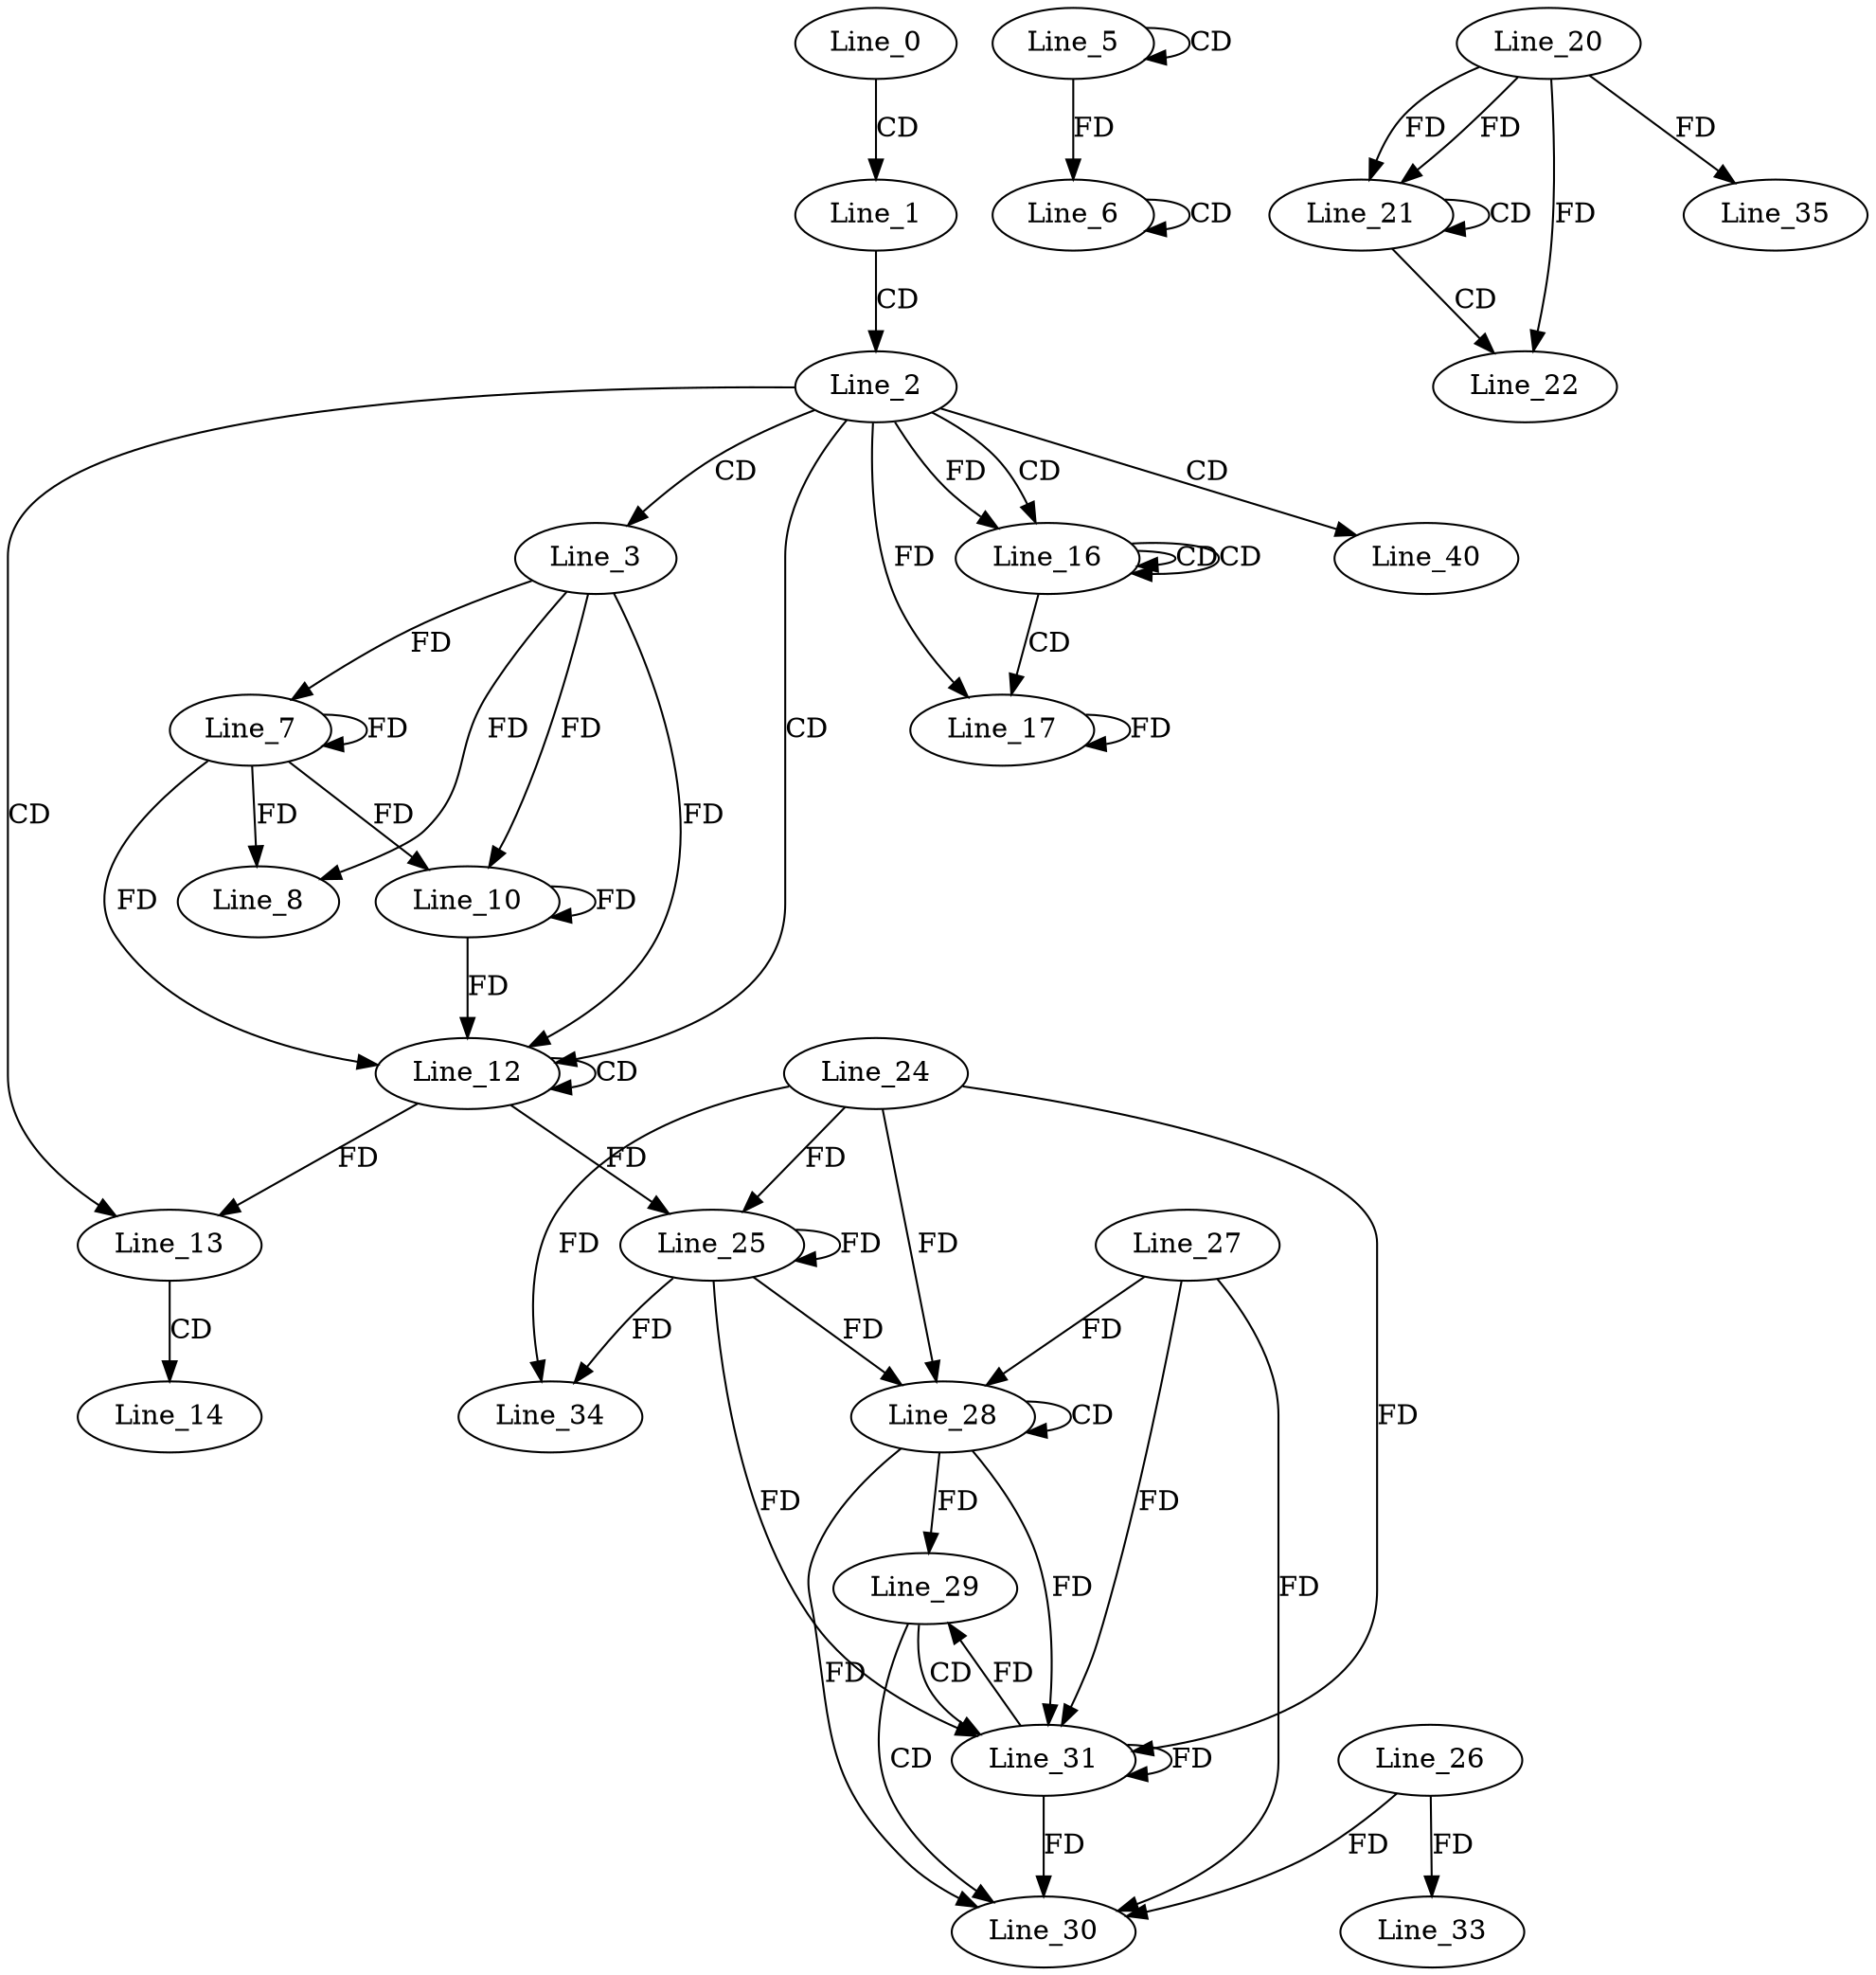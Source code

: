 digraph G {
  Line_0;
  Line_1;
  Line_2;
  Line_3;
  Line_5;
  Line_5;
  Line_6;
  Line_6;
  Line_7;
  Line_8;
  Line_10;
  Line_10;
  Line_12;
  Line_12;
  Line_13;
  Line_14;
  Line_16;
  Line_16;
  Line_16;
  Line_17;
  Line_20;
  Line_21;
  Line_21;
  Line_22;
  Line_24;
  Line_25;
  Line_25;
  Line_28;
  Line_28;
  Line_27;
  Line_29;
  Line_30;
  Line_26;
  Line_31;
  Line_31;
  Line_33;
  Line_34;
  Line_35;
  Line_40;
  Line_0 -> Line_1 [ label="CD" ];
  Line_1 -> Line_2 [ label="CD" ];
  Line_2 -> Line_3 [ label="CD" ];
  Line_5 -> Line_5 [ label="CD" ];
  Line_6 -> Line_6 [ label="CD" ];
  Line_5 -> Line_6 [ label="FD" ];
  Line_3 -> Line_7 [ label="FD" ];
  Line_7 -> Line_7 [ label="FD" ];
  Line_3 -> Line_8 [ label="FD" ];
  Line_7 -> Line_8 [ label="FD" ];
  Line_3 -> Line_10 [ label="FD" ];
  Line_7 -> Line_10 [ label="FD" ];
  Line_10 -> Line_10 [ label="FD" ];
  Line_2 -> Line_12 [ label="CD" ];
  Line_12 -> Line_12 [ label="CD" ];
  Line_3 -> Line_12 [ label="FD" ];
  Line_7 -> Line_12 [ label="FD" ];
  Line_10 -> Line_12 [ label="FD" ];
  Line_2 -> Line_13 [ label="CD" ];
  Line_12 -> Line_13 [ label="FD" ];
  Line_13 -> Line_14 [ label="CD" ];
  Line_2 -> Line_16 [ label="CD" ];
  Line_16 -> Line_16 [ label="CD" ];
  Line_16 -> Line_16 [ label="CD" ];
  Line_2 -> Line_16 [ label="FD" ];
  Line_16 -> Line_17 [ label="CD" ];
  Line_2 -> Line_17 [ label="FD" ];
  Line_17 -> Line_17 [ label="FD" ];
  Line_20 -> Line_21 [ label="FD" ];
  Line_21 -> Line_21 [ label="CD" ];
  Line_20 -> Line_21 [ label="FD" ];
  Line_21 -> Line_22 [ label="CD" ];
  Line_20 -> Line_22 [ label="FD" ];
  Line_24 -> Line_25 [ label="FD" ];
  Line_25 -> Line_25 [ label="FD" ];
  Line_12 -> Line_25 [ label="FD" ];
  Line_28 -> Line_28 [ label="CD" ];
  Line_24 -> Line_28 [ label="FD" ];
  Line_25 -> Line_28 [ label="FD" ];
  Line_27 -> Line_28 [ label="FD" ];
  Line_28 -> Line_29 [ label="FD" ];
  Line_29 -> Line_30 [ label="CD" ];
  Line_26 -> Line_30 [ label="FD" ];
  Line_27 -> Line_30 [ label="FD" ];
  Line_28 -> Line_30 [ label="FD" ];
  Line_29 -> Line_31 [ label="CD" ];
  Line_31 -> Line_31 [ label="FD" ];
  Line_28 -> Line_31 [ label="FD" ];
  Line_24 -> Line_31 [ label="FD" ];
  Line_25 -> Line_31 [ label="FD" ];
  Line_27 -> Line_31 [ label="FD" ];
  Line_26 -> Line_33 [ label="FD" ];
  Line_24 -> Line_34 [ label="FD" ];
  Line_25 -> Line_34 [ label="FD" ];
  Line_20 -> Line_35 [ label="FD" ];
  Line_2 -> Line_40 [ label="CD" ];
  Line_31 -> Line_29 [ label="FD" ];
  Line_31 -> Line_30 [ label="FD" ];
}
